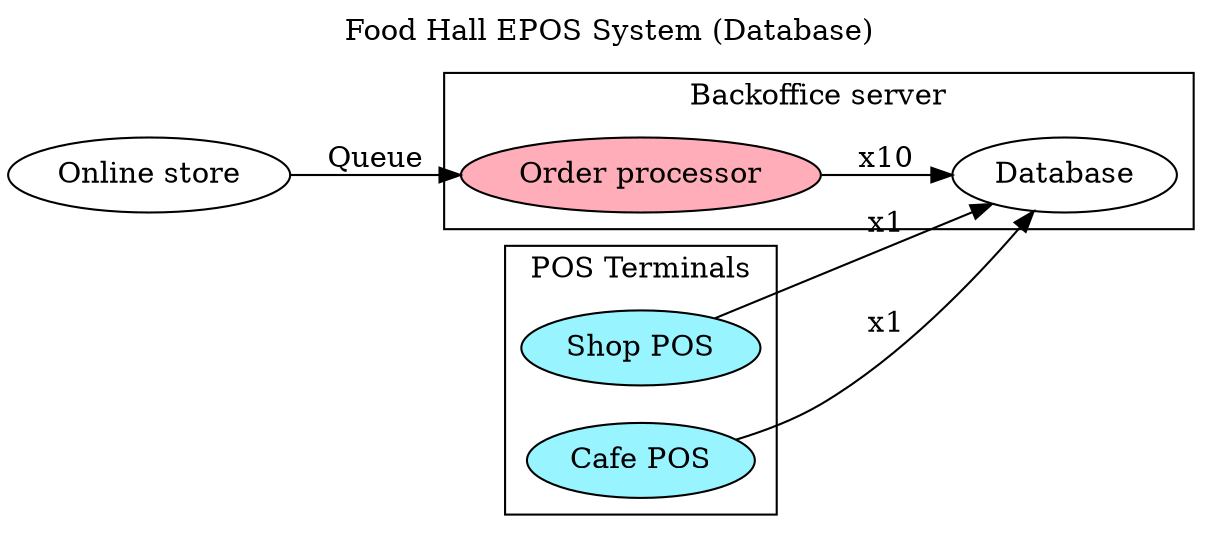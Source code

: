 digraph G {
	labelloc=t;
	label = "Food Hall EPOS System (Database)"; 
	rankdir=LR;

	edge [ label ="x1"];

	OLS [ label="Online store" ];

	subgraph cluster_Backoffice {
		 label="Backoffice server";
		 DB [ label = "Database" ];
		 WSI [ label = "Order processor" , style=filled, fillcolor=lightpink1];
		 WSI -> DB [label ="x10"]
	     }

	     OLS -> WSI [label="Queue" ];


	subgraph cluster_POS {
		 label="POS Terminals";
		 node [ style=filled, fillcolor=cadetblue1];
		 REG1 [ label="Shop POS" ];
		 REG2 [ label = "Cafe POS" ];
		 }

	REG1 -> DB;
	REG2 -> DB;
	

}
